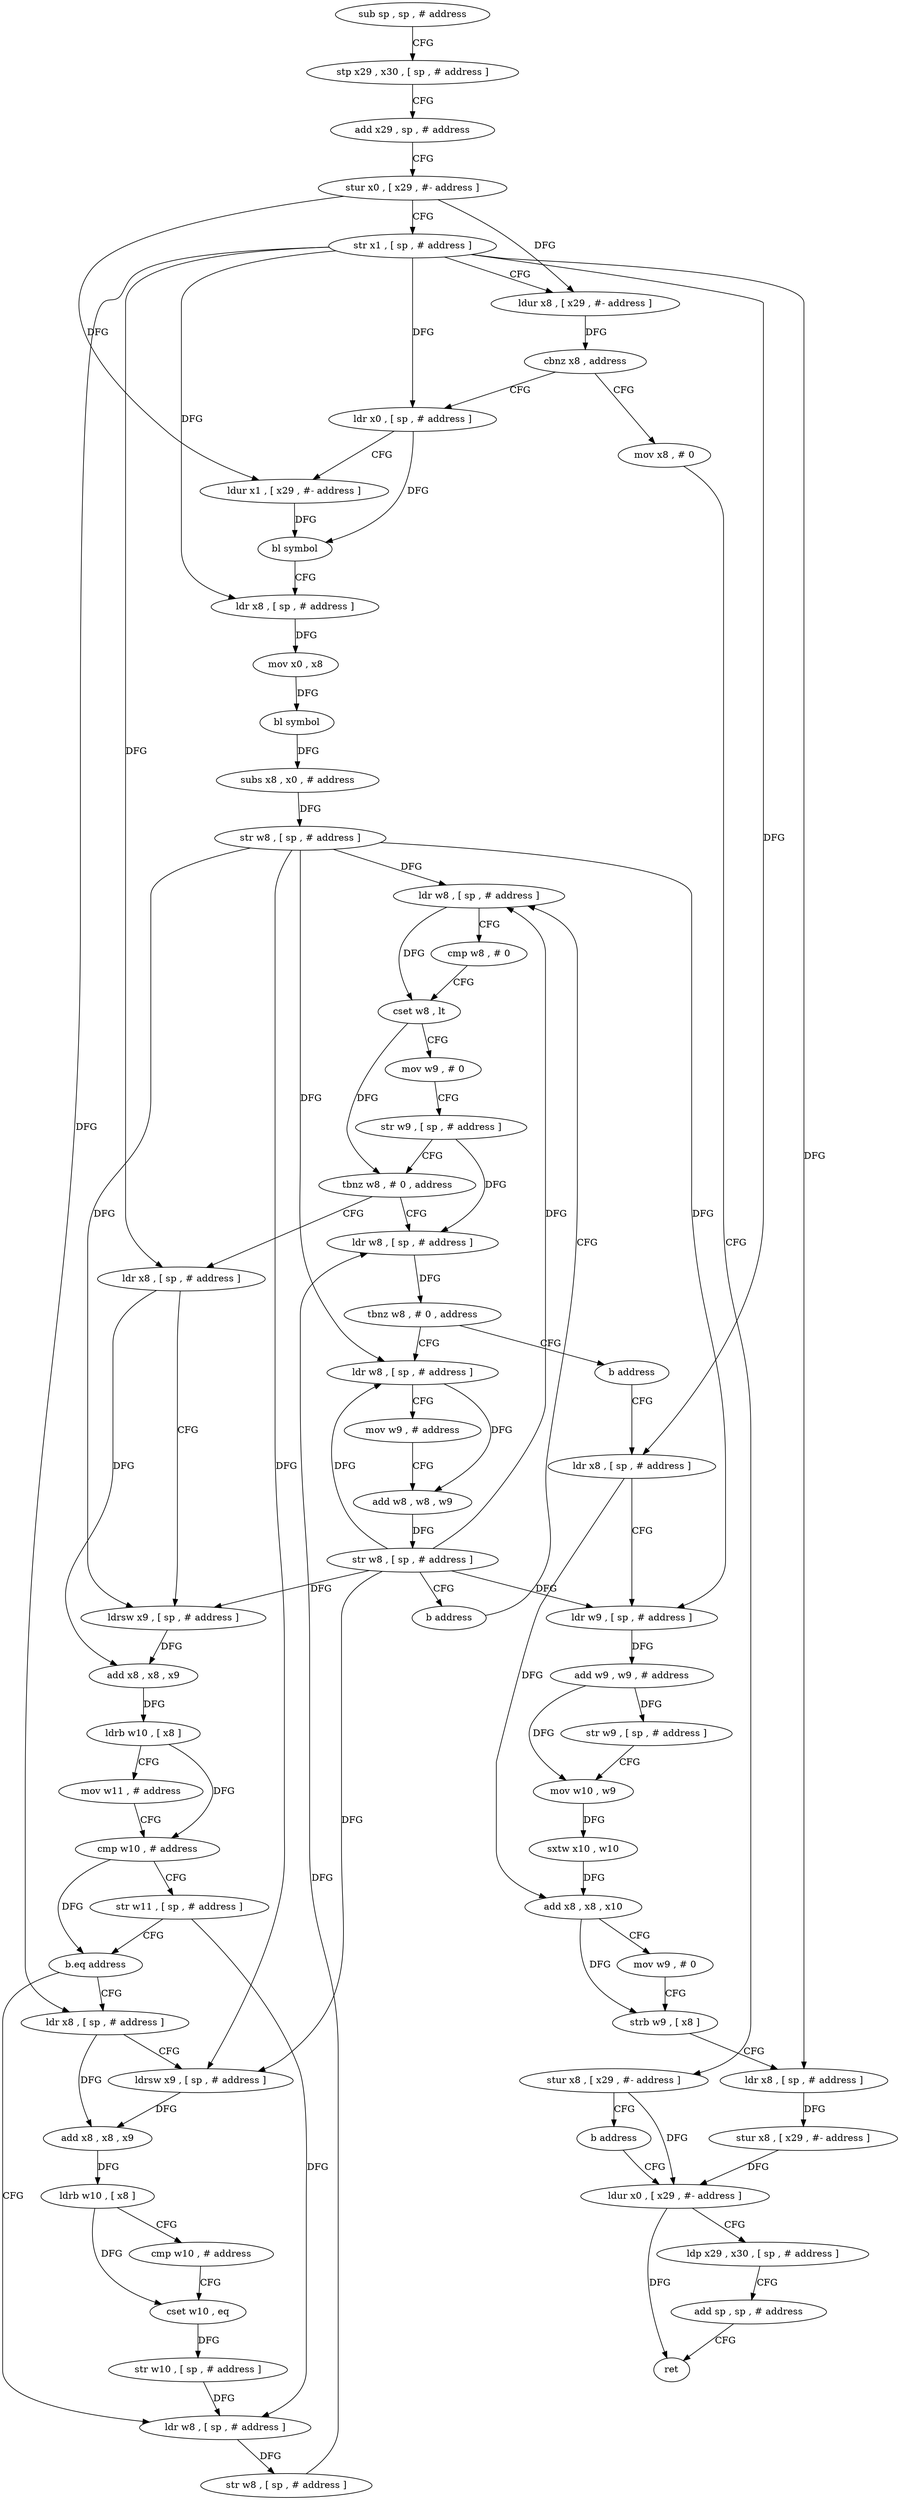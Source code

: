 digraph "func" {
"4225320" [label = "sub sp , sp , # address" ]
"4225324" [label = "stp x29 , x30 , [ sp , # address ]" ]
"4225328" [label = "add x29 , sp , # address" ]
"4225332" [label = "stur x0 , [ x29 , #- address ]" ]
"4225336" [label = "str x1 , [ sp , # address ]" ]
"4225340" [label = "ldur x8 , [ x29 , #- address ]" ]
"4225344" [label = "cbnz x8 , address" ]
"4225360" [label = "ldr x0 , [ sp , # address ]" ]
"4225348" [label = "mov x8 , # 0" ]
"4225364" [label = "ldur x1 , [ x29 , #- address ]" ]
"4225368" [label = "bl symbol" ]
"4225372" [label = "ldr x8 , [ sp , # address ]" ]
"4225376" [label = "mov x0 , x8" ]
"4225380" [label = "bl symbol" ]
"4225384" [label = "subs x8 , x0 , # address" ]
"4225388" [label = "str w8 , [ sp , # address ]" ]
"4225392" [label = "ldr w8 , [ sp , # address ]" ]
"4225352" [label = "stur x8 , [ x29 , #- address ]" ]
"4225356" [label = "b address" ]
"4225560" [label = "ldur x0 , [ x29 , #- address ]" ]
"4225484" [label = "ldr w8 , [ sp , # address ]" ]
"4225488" [label = "tbnz w8 , # 0 , address" ]
"4225496" [label = "ldr w8 , [ sp , # address ]" ]
"4225492" [label = "b address" ]
"4225416" [label = "ldr x8 , [ sp , # address ]" ]
"4225420" [label = "ldrsw x9 , [ sp , # address ]" ]
"4225424" [label = "add x8 , x8 , x9" ]
"4225428" [label = "ldrb w10 , [ x8 ]" ]
"4225432" [label = "mov w11 , # address" ]
"4225436" [label = "cmp w10 , # address" ]
"4225440" [label = "str w11 , [ sp , # address ]" ]
"4225444" [label = "b.eq address" ]
"4225476" [label = "ldr w8 , [ sp , # address ]" ]
"4225448" [label = "ldr x8 , [ sp , # address ]" ]
"4225564" [label = "ldp x29 , x30 , [ sp , # address ]" ]
"4225568" [label = "add sp , sp , # address" ]
"4225572" [label = "ret" ]
"4225500" [label = "mov w9 , # address" ]
"4225504" [label = "add w8 , w8 , w9" ]
"4225508" [label = "str w8 , [ sp , # address ]" ]
"4225512" [label = "b address" ]
"4225516" [label = "ldr x8 , [ sp , # address ]" ]
"4225480" [label = "str w8 , [ sp , # address ]" ]
"4225452" [label = "ldrsw x9 , [ sp , # address ]" ]
"4225456" [label = "add x8 , x8 , x9" ]
"4225460" [label = "ldrb w10 , [ x8 ]" ]
"4225464" [label = "cmp w10 , # address" ]
"4225468" [label = "cset w10 , eq" ]
"4225472" [label = "str w10 , [ sp , # address ]" ]
"4225396" [label = "cmp w8 , # 0" ]
"4225400" [label = "cset w8 , lt" ]
"4225404" [label = "mov w9 , # 0" ]
"4225408" [label = "str w9 , [ sp , # address ]" ]
"4225412" [label = "tbnz w8 , # 0 , address" ]
"4225520" [label = "ldr w9 , [ sp , # address ]" ]
"4225524" [label = "add w9 , w9 , # address" ]
"4225528" [label = "str w9 , [ sp , # address ]" ]
"4225532" [label = "mov w10 , w9" ]
"4225536" [label = "sxtw x10 , w10" ]
"4225540" [label = "add x8 , x8 , x10" ]
"4225544" [label = "mov w9 , # 0" ]
"4225548" [label = "strb w9 , [ x8 ]" ]
"4225552" [label = "ldr x8 , [ sp , # address ]" ]
"4225556" [label = "stur x8 , [ x29 , #- address ]" ]
"4225320" -> "4225324" [ label = "CFG" ]
"4225324" -> "4225328" [ label = "CFG" ]
"4225328" -> "4225332" [ label = "CFG" ]
"4225332" -> "4225336" [ label = "CFG" ]
"4225332" -> "4225340" [ label = "DFG" ]
"4225332" -> "4225364" [ label = "DFG" ]
"4225336" -> "4225340" [ label = "CFG" ]
"4225336" -> "4225360" [ label = "DFG" ]
"4225336" -> "4225372" [ label = "DFG" ]
"4225336" -> "4225416" [ label = "DFG" ]
"4225336" -> "4225448" [ label = "DFG" ]
"4225336" -> "4225516" [ label = "DFG" ]
"4225336" -> "4225552" [ label = "DFG" ]
"4225340" -> "4225344" [ label = "DFG" ]
"4225344" -> "4225360" [ label = "CFG" ]
"4225344" -> "4225348" [ label = "CFG" ]
"4225360" -> "4225364" [ label = "CFG" ]
"4225360" -> "4225368" [ label = "DFG" ]
"4225348" -> "4225352" [ label = "CFG" ]
"4225364" -> "4225368" [ label = "DFG" ]
"4225368" -> "4225372" [ label = "CFG" ]
"4225372" -> "4225376" [ label = "DFG" ]
"4225376" -> "4225380" [ label = "DFG" ]
"4225380" -> "4225384" [ label = "DFG" ]
"4225384" -> "4225388" [ label = "DFG" ]
"4225388" -> "4225392" [ label = "DFG" ]
"4225388" -> "4225420" [ label = "DFG" ]
"4225388" -> "4225496" [ label = "DFG" ]
"4225388" -> "4225452" [ label = "DFG" ]
"4225388" -> "4225520" [ label = "DFG" ]
"4225392" -> "4225396" [ label = "CFG" ]
"4225392" -> "4225400" [ label = "DFG" ]
"4225352" -> "4225356" [ label = "CFG" ]
"4225352" -> "4225560" [ label = "DFG" ]
"4225356" -> "4225560" [ label = "CFG" ]
"4225560" -> "4225564" [ label = "CFG" ]
"4225560" -> "4225572" [ label = "DFG" ]
"4225484" -> "4225488" [ label = "DFG" ]
"4225488" -> "4225496" [ label = "CFG" ]
"4225488" -> "4225492" [ label = "CFG" ]
"4225496" -> "4225500" [ label = "CFG" ]
"4225496" -> "4225504" [ label = "DFG" ]
"4225492" -> "4225516" [ label = "CFG" ]
"4225416" -> "4225420" [ label = "CFG" ]
"4225416" -> "4225424" [ label = "DFG" ]
"4225420" -> "4225424" [ label = "DFG" ]
"4225424" -> "4225428" [ label = "DFG" ]
"4225428" -> "4225432" [ label = "CFG" ]
"4225428" -> "4225436" [ label = "DFG" ]
"4225432" -> "4225436" [ label = "CFG" ]
"4225436" -> "4225440" [ label = "CFG" ]
"4225436" -> "4225444" [ label = "DFG" ]
"4225440" -> "4225444" [ label = "CFG" ]
"4225440" -> "4225476" [ label = "DFG" ]
"4225444" -> "4225476" [ label = "CFG" ]
"4225444" -> "4225448" [ label = "CFG" ]
"4225476" -> "4225480" [ label = "DFG" ]
"4225448" -> "4225452" [ label = "CFG" ]
"4225448" -> "4225456" [ label = "DFG" ]
"4225564" -> "4225568" [ label = "CFG" ]
"4225568" -> "4225572" [ label = "CFG" ]
"4225500" -> "4225504" [ label = "CFG" ]
"4225504" -> "4225508" [ label = "DFG" ]
"4225508" -> "4225512" [ label = "CFG" ]
"4225508" -> "4225392" [ label = "DFG" ]
"4225508" -> "4225420" [ label = "DFG" ]
"4225508" -> "4225496" [ label = "DFG" ]
"4225508" -> "4225452" [ label = "DFG" ]
"4225508" -> "4225520" [ label = "DFG" ]
"4225512" -> "4225392" [ label = "CFG" ]
"4225516" -> "4225520" [ label = "CFG" ]
"4225516" -> "4225540" [ label = "DFG" ]
"4225480" -> "4225484" [ label = "DFG" ]
"4225452" -> "4225456" [ label = "DFG" ]
"4225456" -> "4225460" [ label = "DFG" ]
"4225460" -> "4225464" [ label = "CFG" ]
"4225460" -> "4225468" [ label = "DFG" ]
"4225464" -> "4225468" [ label = "CFG" ]
"4225468" -> "4225472" [ label = "DFG" ]
"4225472" -> "4225476" [ label = "DFG" ]
"4225396" -> "4225400" [ label = "CFG" ]
"4225400" -> "4225404" [ label = "CFG" ]
"4225400" -> "4225412" [ label = "DFG" ]
"4225404" -> "4225408" [ label = "CFG" ]
"4225408" -> "4225412" [ label = "CFG" ]
"4225408" -> "4225484" [ label = "DFG" ]
"4225412" -> "4225484" [ label = "CFG" ]
"4225412" -> "4225416" [ label = "CFG" ]
"4225520" -> "4225524" [ label = "DFG" ]
"4225524" -> "4225528" [ label = "DFG" ]
"4225524" -> "4225532" [ label = "DFG" ]
"4225528" -> "4225532" [ label = "CFG" ]
"4225532" -> "4225536" [ label = "DFG" ]
"4225536" -> "4225540" [ label = "DFG" ]
"4225540" -> "4225544" [ label = "CFG" ]
"4225540" -> "4225548" [ label = "DFG" ]
"4225544" -> "4225548" [ label = "CFG" ]
"4225548" -> "4225552" [ label = "CFG" ]
"4225552" -> "4225556" [ label = "DFG" ]
"4225556" -> "4225560" [ label = "DFG" ]
}
